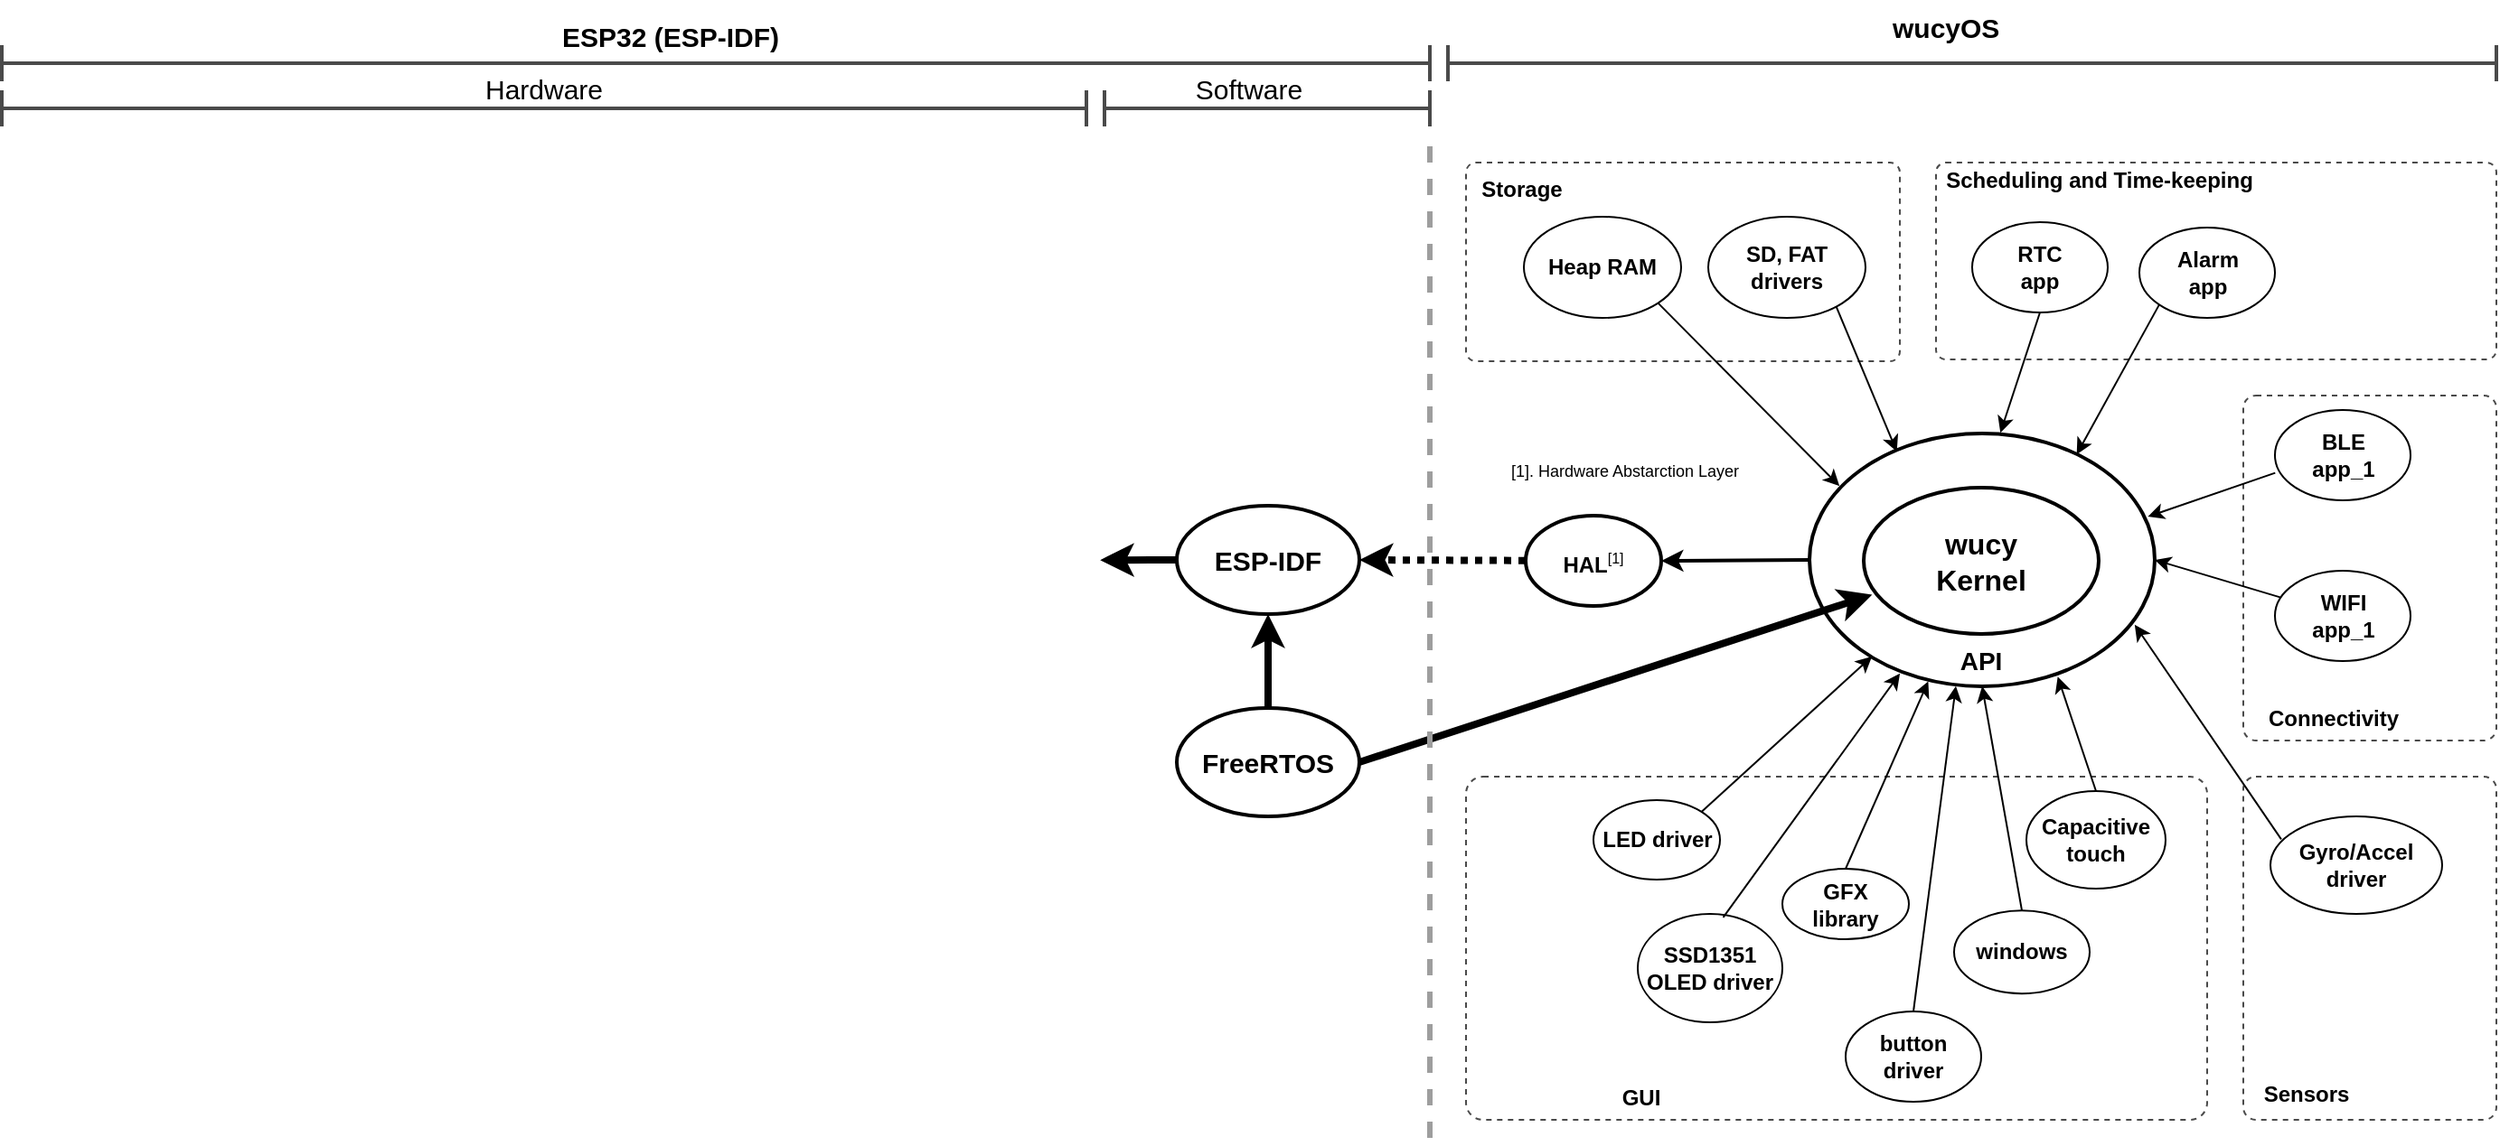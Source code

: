 <mxfile version="12.0.0" type="github" pages="1"><diagram id="uhMls-USeTIrED09NZos" name="Page-1"><mxGraphModel dx="3220" dy="1270" grid="1" gridSize="10" guides="1" tooltips="1" connect="1" arrows="1" fold="1" page="1" pageScale="1" pageWidth="850" pageHeight="1100" math="0" shadow="0"><root><mxCell id="0"/><mxCell id="1" parent="0"/><mxCell id="KH51fDKrw782N3OBTwOU-150" value="" style="rounded=1;whiteSpace=wrap;html=1;strokeWidth=1;glass=0;fillColor=none;arcSize=5;strokeColor=#4A4A4A;dashed=1;" parent="1" vertex="1"><mxGeometry x="410" y="300" width="310" height="109" as="geometry"/></mxCell><mxCell id="KH51fDKrw782N3OBTwOU-149" value="" style="rounded=1;whiteSpace=wrap;html=1;strokeWidth=1;glass=0;fillColor=none;arcSize=5;strokeColor=#4A4A4A;dashed=1;" parent="1" vertex="1"><mxGeometry x="580" y="429" width="140" height="191" as="geometry"/></mxCell><mxCell id="KH51fDKrw782N3OBTwOU-152" value="" style="rounded=1;whiteSpace=wrap;html=1;strokeWidth=1;glass=0;fillColor=none;arcSize=5;strokeColor=#4A4A4A;dashed=1;" parent="1" vertex="1"><mxGeometry x="150" y="300" width="240" height="110" as="geometry"/></mxCell><mxCell id="KH51fDKrw782N3OBTwOU-146" value="" style="rounded=1;whiteSpace=wrap;html=1;strokeWidth=1;glass=0;fillColor=none;arcSize=5;strokeColor=#4A4A4A;dashed=1;" parent="1" vertex="1"><mxGeometry x="580" y="640" width="140" height="190" as="geometry"/></mxCell><mxCell id="KH51fDKrw782N3OBTwOU-114" value="" style="rounded=1;whiteSpace=wrap;html=1;strokeWidth=1;glass=0;fillColor=none;arcSize=5;strokeColor=#4A4A4A;dashed=1;" parent="1" vertex="1"><mxGeometry x="150" y="640" width="410" height="190" as="geometry"/></mxCell><mxCell id="KH51fDKrw782N3OBTwOU-2" value="&lt;b&gt;&lt;br&gt;&lt;/b&gt;" style="ellipse;whiteSpace=wrap;html=1;strokeWidth=2;" parent="1" vertex="1"><mxGeometry x="340" y="450" width="191" height="140" as="geometry"/></mxCell><mxCell id="KH51fDKrw782N3OBTwOU-11" value="&lt;b&gt;&lt;font style=&quot;font-size: 15px&quot;&gt;FreeRTOS&lt;/font&gt;&lt;/b&gt;" style="ellipse;whiteSpace=wrap;html=1;strokeWidth=2;" parent="1" vertex="1"><mxGeometry x="-10" y="602" width="101" height="60" as="geometry"/></mxCell><mxCell id="KH51fDKrw782N3OBTwOU-14" value="&lt;b&gt;windows&lt;br&gt;&lt;/b&gt;" style="ellipse;whiteSpace=wrap;html=1;strokeWidth=1;" parent="1" vertex="1"><mxGeometry x="420" y="714.087" width="75" height="46" as="geometry"/></mxCell><mxCell id="KH51fDKrw782N3OBTwOU-16" value="&lt;span style=&quot;font-family: &amp;#34;helvetica&amp;#34; , &amp;#34;arial&amp;#34; , sans-serif ; font-size: 0px&quot;&gt;%3CmxGraphModel%3E%3Croot%3E%3CmxCell%20id%3D%220%22%2F%3E%3CmxCell%20id%3D%221%22%20parent%3D%220%22%2F%3E%3CmxCell%20id%3D%222%22%20value%3D%22%26lt%3Bb%26gt%3Bdisplay%26lt%3B%2Fb%26gt%3B%22%20style%3D%22ellipse%3BwhiteSpace%3Dwrap%3Bhtml%3D1%3BstrokeWidth%3D1%3B%22%20vertex%3D%221%22%20parent%3D%221%22%3E%3CmxGeometry%20x%3D%22280%22%20y%3D%22360%22%20width%3D%2275%22%20height%3D%2250%22%20as%3D%22geometry%22%2F%3E%3C%2FmxCell%3E%3C%2Froot%3E%3C%2FmxGraphModel%3E&lt;/span&gt;" style="text;html=1;resizable=0;points=[];autosize=1;align=left;verticalAlign=top;spacingTop=-4;" parent="1" vertex="1"><mxGeometry x="206.5" y="746" width="20" height="20" as="geometry"/></mxCell><mxCell id="KH51fDKrw782N3OBTwOU-17" value="&lt;b&gt;GFX &lt;br&gt;library&lt;br&gt;&lt;/b&gt;" style="ellipse;whiteSpace=wrap;html=1;strokeWidth=1;direction=south;" parent="1" vertex="1"><mxGeometry x="325" y="691" width="70" height="39" as="geometry"/></mxCell><mxCell id="KH51fDKrw782N3OBTwOU-21" value="&lt;b&gt;HAL&lt;/b&gt;&lt;sup&gt;&lt;font style=&quot;font-size: 8px&quot;&gt;[1]&lt;br&gt;&lt;/font&gt;&lt;/sup&gt;" style="ellipse;whiteSpace=wrap;html=1;strokeWidth=2;" parent="1" vertex="1"><mxGeometry x="183" y="495.5" width="75" height="50" as="geometry"/></mxCell><mxCell id="KH51fDKrw782N3OBTwOU-22" value="&lt;font style=&quot;font-size: 9px&quot;&gt;[1]. Hardware Abstarction Layer&lt;/font&gt;" style="text;html=1;strokeColor=none;fillColor=none;align=center;verticalAlign=middle;whiteSpace=wrap;rounded=0;strokeWidth=3;" parent="1" vertex="1"><mxGeometry x="170" y="460" width="136" height="20" as="geometry"/></mxCell><mxCell id="KH51fDKrw782N3OBTwOU-25" value="" style="endArrow=classic;html=1;exitX=0;exitY=0.5;exitDx=0;exitDy=0;entryX=1;entryY=0.5;entryDx=0;entryDy=0;strokeWidth=2;" parent="1" source="KH51fDKrw782N3OBTwOU-2" target="KH51fDKrw782N3OBTwOU-21" edge="1"><mxGeometry width="50" height="50" relative="1" as="geometry"><mxPoint x="105.5" y="749" as="sourcePoint"/><mxPoint x="155.5" y="699" as="targetPoint"/></mxGeometry></mxCell><mxCell id="KH51fDKrw782N3OBTwOU-27" value="&lt;font style=&quot;font-size: 12px&quot;&gt;&lt;b&gt;SSD1351&lt;br&gt;OLED driver&lt;/b&gt;&lt;/font&gt;" style="ellipse;whiteSpace=wrap;html=1;strokeWidth=1;" parent="1" vertex="1"><mxGeometry x="245" y="716" width="80" height="60" as="geometry"/></mxCell><mxCell id="KH51fDKrw782N3OBTwOU-42" value="&lt;b&gt;button&lt;br&gt;driver&lt;br&gt;&lt;/b&gt;" style="ellipse;whiteSpace=wrap;html=1;strokeWidth=1;" parent="1" vertex="1"><mxGeometry x="360" y="770" width="75" height="50" as="geometry"/></mxCell><mxCell id="KH51fDKrw782N3OBTwOU-46" value="&lt;b&gt;WIFI&lt;br&gt;&lt;/b&gt;&lt;b&gt;app_1&lt;/b&gt;&lt;b&gt;&lt;br&gt;&lt;/b&gt;" style="ellipse;whiteSpace=wrap;html=1;strokeWidth=1;" parent="1" vertex="1"><mxGeometry x="597.5" y="526" width="75" height="50" as="geometry"/></mxCell><mxCell id="KH51fDKrw782N3OBTwOU-52" value="" style="endArrow=classic;html=1;entryX=1;entryY=0.5;entryDx=0;entryDy=0;" parent="1" source="KH51fDKrw782N3OBTwOU-46" target="KH51fDKrw782N3OBTwOU-2" edge="1"><mxGeometry width="50" height="50" relative="1" as="geometry"><mxPoint x="626.5" y="480" as="sourcePoint"/><mxPoint x="406.875" y="600.6" as="targetPoint"/></mxGeometry></mxCell><mxCell id="KH51fDKrw782N3OBTwOU-68" value="&lt;span&gt;&lt;b&gt;Gyro/Accel&lt;br&gt;driver&lt;/b&gt;&lt;br&gt;&lt;/span&gt;" style="ellipse;whiteSpace=wrap;html=1;strokeWidth=1;" parent="1" vertex="1"><mxGeometry x="595" y="662" width="95" height="54" as="geometry"/></mxCell><mxCell id="KH51fDKrw782N3OBTwOU-69" value="" style="endArrow=classic;html=1;exitX=0.063;exitY=0.235;exitDx=0;exitDy=0;exitPerimeter=0;entryX=0.942;entryY=0.756;entryDx=0;entryDy=0;entryPerimeter=0;" parent="1" source="KH51fDKrw782N3OBTwOU-68" target="KH51fDKrw782N3OBTwOU-2" edge="1"><mxGeometry width="50" height="50" relative="1" as="geometry"><mxPoint x="516.5" y="519" as="sourcePoint"/><mxPoint x="504.5" y="524" as="targetPoint"/></mxGeometry></mxCell><mxCell id="KH51fDKrw782N3OBTwOU-92" value="" style="endArrow=classic;html=1;exitX=0.591;exitY=0.033;exitDx=0;exitDy=0;entryX=0.262;entryY=0.949;entryDx=0;entryDy=0;entryPerimeter=0;exitPerimeter=0;" parent="1" source="KH51fDKrw782N3OBTwOU-27" target="KH51fDKrw782N3OBTwOU-2" edge="1"><mxGeometry width="50" height="50" relative="1" as="geometry"><mxPoint x="452.381" y="615.891" as="sourcePoint"/><mxPoint x="388.756" y="564.38" as="targetPoint"/></mxGeometry></mxCell><mxCell id="KH51fDKrw782N3OBTwOU-101" value="" style="endArrow=classic;html=1;exitX=0.5;exitY=0;exitDx=0;exitDy=0;entryX=0.424;entryY=0.999;entryDx=0;entryDy=0;entryPerimeter=0;" parent="1" source="KH51fDKrw782N3OBTwOU-42" target="KH51fDKrw782N3OBTwOU-2" edge="1"><mxGeometry width="50" height="50" relative="1" as="geometry"><mxPoint x="577.483" y="607.322" as="sourcePoint"/><mxPoint x="513.756" y="555.88" as="targetPoint"/></mxGeometry></mxCell><mxCell id="KH51fDKrw782N3OBTwOU-102" value="" style="endArrow=classic;html=1;exitX=0;exitY=0.5;exitDx=0;exitDy=0;entryX=0.344;entryY=0.98;entryDx=0;entryDy=0;entryPerimeter=0;strokeWidth=1;" parent="1" source="KH51fDKrw782N3OBTwOU-17" target="KH51fDKrw782N3OBTwOU-2" edge="1"><mxGeometry width="50" height="50" relative="1" as="geometry"><mxPoint x="356.225" y="720.7" as="sourcePoint"/><mxPoint x="435.068" y="552.44" as="targetPoint"/></mxGeometry></mxCell><mxCell id="KH51fDKrw782N3OBTwOU-112" value="" style="endArrow=classic;html=1;exitX=0.5;exitY=0;exitDx=0;exitDy=0;entryX=0.5;entryY=1;entryDx=0;entryDy=0;" parent="1" source="KH51fDKrw782N3OBTwOU-14" target="KH51fDKrw782N3OBTwOU-2" edge="1"><mxGeometry width="50" height="50" relative="1" as="geometry"><mxPoint x="395.5" y="660" as="sourcePoint"/><mxPoint x="458.072" y="560.12" as="targetPoint"/></mxGeometry></mxCell><mxCell id="KH51fDKrw782N3OBTwOU-115" value="&lt;b&gt;&lt;font style=&quot;font-size: 12px&quot;&gt;GUI&lt;/font&gt;&lt;/b&gt;" style="text;html=1;strokeColor=none;fillColor=none;align=center;verticalAlign=middle;whiteSpace=wrap;rounded=0;glass=0;fontSize=15;" parent="1" vertex="1"><mxGeometry x="226.5" y="806" width="40" height="20" as="geometry"/></mxCell><mxCell id="KH51fDKrw782N3OBTwOU-116" value="&lt;b&gt;&lt;font style=&quot;font-size: 12px&quot;&gt;LED driver&lt;/font&gt;&lt;/b&gt;" style="ellipse;whiteSpace=wrap;html=1;strokeWidth=1;" parent="1" vertex="1"><mxGeometry x="220.5" y="653" width="70" height="44" as="geometry"/></mxCell><mxCell id="KH51fDKrw782N3OBTwOU-119" value="" style="endArrow=classic;html=1;exitX=1;exitY=0;exitDx=0;exitDy=0;entryX=0.181;entryY=0.882;entryDx=0;entryDy=0;entryPerimeter=0;" parent="1" source="KH51fDKrw782N3OBTwOU-116" target="KH51fDKrw782N3OBTwOU-2" edge="1"><mxGeometry width="50" height="50" relative="1" as="geometry"><mxPoint x="601.174" y="602.231" as="sourcePoint"/><mxPoint x="500.582" y="547.359" as="targetPoint"/></mxGeometry></mxCell><mxCell id="KH51fDKrw782N3OBTwOU-122" value="&lt;b&gt;RTC&lt;br&gt;app&lt;br&gt;&lt;/b&gt;" style="ellipse;whiteSpace=wrap;html=1;strokeWidth=1;" parent="1" vertex="1"><mxGeometry x="430" y="333" width="75" height="50" as="geometry"/></mxCell><mxCell id="KH51fDKrw782N3OBTwOU-123" value="" style="endArrow=classic;html=1;exitX=0.5;exitY=1;exitDx=0;exitDy=0;entryX=0.553;entryY=-0.003;entryDx=0;entryDy=0;entryPerimeter=0;" parent="1" source="KH51fDKrw782N3OBTwOU-122" target="KH51fDKrw782N3OBTwOU-2" edge="1"><mxGeometry width="50" height="50" relative="1" as="geometry"><mxPoint x="636.5" y="490" as="sourcePoint"/><mxPoint x="670" y="350" as="targetPoint"/></mxGeometry></mxCell><mxCell id="KH51fDKrw782N3OBTwOU-124" value="&lt;b&gt;BLE&lt;br&gt;app_1&lt;br&gt;&lt;/b&gt;" style="ellipse;whiteSpace=wrap;html=1;strokeWidth=1;" parent="1" vertex="1"><mxGeometry x="597.5" y="437" width="75" height="50" as="geometry"/></mxCell><mxCell id="KH51fDKrw782N3OBTwOU-125" value="" style="endArrow=classic;html=1;entryX=0.98;entryY=0.329;entryDx=0;entryDy=0;exitX=0.002;exitY=0.696;exitDx=0;exitDy=0;exitPerimeter=0;entryPerimeter=0;" parent="1" source="KH51fDKrw782N3OBTwOU-124" target="KH51fDKrw782N3OBTwOU-2" edge="1"><mxGeometry width="50" height="50" relative="1" as="geometry"><mxPoint x="600" y="380" as="sourcePoint"/><mxPoint x="480" y="409" as="targetPoint"/></mxGeometry></mxCell><mxCell id="KH51fDKrw782N3OBTwOU-128" value="&lt;b&gt;&lt;font style=&quot;font-size: 12px&quot;&gt;Sensors&lt;/font&gt;&lt;/b&gt;" style="text;html=1;strokeColor=none;fillColor=none;align=center;verticalAlign=middle;whiteSpace=wrap;rounded=0;glass=0;" parent="1" vertex="1"><mxGeometry x="595" y="806" width="40" height="20" as="geometry"/></mxCell><mxCell id="KH51fDKrw782N3OBTwOU-131" value="&lt;b&gt;&lt;font style=&quot;font-size: 12px&quot;&gt;Connectivity&lt;/font&gt;&lt;/b&gt;" style="text;html=1;strokeColor=none;fillColor=none;align=center;verticalAlign=middle;whiteSpace=wrap;rounded=0;glass=0;" parent="1" vertex="1"><mxGeometry x="610" y="601" width="40" height="14" as="geometry"/></mxCell><mxCell id="KH51fDKrw782N3OBTwOU-133" value="&lt;b&gt;&lt;font style=&quot;font-size: 12px&quot;&gt;Scheduling and Time-keeping&lt;/font&gt;&lt;/b&gt;" style="text;html=1;strokeColor=none;fillColor=none;align=center;verticalAlign=middle;whiteSpace=wrap;rounded=0;glass=0;" parent="1" vertex="1"><mxGeometry x="379" y="300" width="243" height="20" as="geometry"/></mxCell><mxCell id="KH51fDKrw782N3OBTwOU-142" value="&lt;b style=&quot;font-size: 16px&quot;&gt;&lt;font style=&quot;font-size: 16px&quot;&gt;wucy&lt;br&gt;Kernel&lt;/font&gt;&lt;br&gt;&lt;/b&gt;" style="ellipse;whiteSpace=wrap;html=1;strokeWidth=2;" parent="1" vertex="1"><mxGeometry x="370" y="480" width="130" height="81" as="geometry"/></mxCell><mxCell id="KH51fDKrw782N3OBTwOU-143" value="&lt;b&gt;&lt;font style=&quot;font-size: 14px&quot;&gt;API&lt;/font&gt;&lt;/b&gt;" style="text;html=1;strokeColor=none;fillColor=none;align=center;verticalAlign=middle;whiteSpace=wrap;rounded=0;glass=0;" parent="1" vertex="1"><mxGeometry x="395" y="566.128" width="80" height="20" as="geometry"/></mxCell><mxCell id="KH51fDKrw782N3OBTwOU-147" value="&lt;b&gt;SD, FAT &lt;br&gt;drivers&lt;br&gt;&lt;/b&gt;" style="ellipse;whiteSpace=wrap;html=1;strokeWidth=1;" parent="1" vertex="1"><mxGeometry x="284" y="330" width="87" height="56" as="geometry"/></mxCell><mxCell id="KH51fDKrw782N3OBTwOU-151" value="" style="endArrow=classic;html=1;exitX=0.813;exitY=0.884;exitDx=0;exitDy=0;exitPerimeter=0;entryX=0.253;entryY=0.072;entryDx=0;entryDy=0;entryPerimeter=0;" parent="1" source="KH51fDKrw782N3OBTwOU-147" target="KH51fDKrw782N3OBTwOU-2" edge="1"><mxGeometry width="50" height="50" relative="1" as="geometry"><mxPoint x="562" y="403" as="sourcePoint"/><mxPoint x="387" y="458" as="targetPoint"/></mxGeometry></mxCell><mxCell id="KH51fDKrw782N3OBTwOU-153" value="&lt;b&gt;&lt;font style=&quot;font-size: 12px&quot;&gt;Storage&lt;/font&gt;&lt;/b&gt;" style="text;html=1;strokeColor=none;fillColor=none;align=center;verticalAlign=middle;whiteSpace=wrap;rounded=0;glass=0;" parent="1" vertex="1"><mxGeometry x="161" y="304.5" width="40" height="20" as="geometry"/></mxCell><mxCell id="KH51fDKrw782N3OBTwOU-154" value="" style="shape=crossbar;whiteSpace=wrap;html=1;rounded=1;glass=0;strokeColor=#4A4A4A;strokeWidth=2;fillColor=none;fontSize=15;" parent="1" vertex="1"><mxGeometry x="140" y="235" width="580" height="20" as="geometry"/></mxCell><mxCell id="KH51fDKrw782N3OBTwOU-158" value="" style="shape=crossbar;whiteSpace=wrap;html=1;rounded=1;glass=0;strokeColor=#4A4A4A;strokeWidth=2;fillColor=none;fontSize=15;" parent="1" vertex="1"><mxGeometry x="-660" y="235" width="790" height="20" as="geometry"/></mxCell><mxCell id="KH51fDKrw782N3OBTwOU-167" value="&lt;span style=&quot;font-size: 15px&quot;&gt;&lt;b&gt;ESP32 (ESP-IDF)&lt;/b&gt;&lt;/span&gt;" style="text;html=1;strokeColor=none;fillColor=none;align=center;verticalAlign=middle;whiteSpace=wrap;rounded=0;glass=0;" parent="1" vertex="1"><mxGeometry x="-370" y="220" width="160" height="20" as="geometry"/></mxCell><mxCell id="KH51fDKrw782N3OBTwOU-169" value="&lt;b&gt;wucyOS&lt;/b&gt;" style="text;html=1;fontSize=15;" parent="1" vertex="1"><mxGeometry x="384" y="210" width="102" height="30" as="geometry"/></mxCell><mxCell id="KH51fDKrw782N3OBTwOU-170" value="&lt;b&gt;Heap RAM&lt;br&gt;&lt;/b&gt;" style="ellipse;whiteSpace=wrap;html=1;strokeWidth=1;" parent="1" vertex="1"><mxGeometry x="182" y="330" width="87" height="56" as="geometry"/></mxCell><mxCell id="KH51fDKrw782N3OBTwOU-171" value="" style="endArrow=classic;html=1;exitX=1;exitY=1;exitDx=0;exitDy=0;entryX=0.087;entryY=0.208;entryDx=0;entryDy=0;entryPerimeter=0;" parent="1" source="KH51fDKrw782N3OBTwOU-170" target="KH51fDKrw782N3OBTwOU-2" edge="1"><mxGeometry width="50" height="50" relative="1" as="geometry"><mxPoint x="365.731" y="419.504" as="sourcePoint"/><mxPoint x="398.323" y="470.08" as="targetPoint"/></mxGeometry></mxCell><mxCell id="O8MOdkX1J3JtPiUvuMCj-11" value="" style="shape=image;verticalLabelPosition=bottom;labelBackgroundColor=#ffffff;verticalAlign=top;aspect=fixed;imageAspect=0;image=http://esp32.net/images/_resources/ESP32_Function_Block_Diagram.svg;" vertex="1" parent="1"><mxGeometry x="-660" y="278" width="607" height="538" as="geometry"/></mxCell><mxCell id="O8MOdkX1J3JtPiUvuMCj-19" value="&lt;font&gt;&lt;b&gt;&lt;font style=&quot;font-size: 15px&quot;&gt;ESP-IDF&lt;/font&gt;&lt;/b&gt;&lt;br&gt;&lt;/font&gt;" style="ellipse;whiteSpace=wrap;html=1;strokeWidth=2;" vertex="1" parent="1"><mxGeometry x="-10" y="490" width="101" height="60" as="geometry"/></mxCell><mxCell id="O8MOdkX1J3JtPiUvuMCj-20" value="&lt;span&gt;&lt;b&gt;Capacitive &lt;br&gt;touch&lt;/b&gt;&lt;br&gt;&lt;/span&gt;" style="ellipse;whiteSpace=wrap;html=1;strokeWidth=1;" vertex="1" parent="1"><mxGeometry x="460" y="648" width="77" height="54" as="geometry"/></mxCell><mxCell id="O8MOdkX1J3JtPiUvuMCj-21" value="" style="endArrow=classic;html=1;entryX=1;entryY=0.5;entryDx=0;entryDy=0;strokeWidth=4;dashed=1;dashPattern=1 1;" edge="1" parent="1" source="KH51fDKrw782N3OBTwOU-21" target="O8MOdkX1J3JtPiUvuMCj-19"><mxGeometry width="50" height="50" relative="1" as="geometry"><mxPoint x="210.0" y="553" as="sourcePoint"/><mxPoint x="90.5" y="553.5" as="targetPoint"/></mxGeometry></mxCell><mxCell id="O8MOdkX1J3JtPiUvuMCj-23" value="" style="endArrow=classic;html=1;exitX=0;exitY=0.5;exitDx=0;exitDy=0;entryX=1.001;entryY=0.45;entryDx=0;entryDy=0;strokeWidth=4;entryPerimeter=0;" edge="1" parent="1" source="O8MOdkX1J3JtPiUvuMCj-19" target="O8MOdkX1J3JtPiUvuMCj-11"><mxGeometry width="50" height="50" relative="1" as="geometry"><mxPoint x="350.0" y="530" as="sourcePoint"/><mxPoint x="230.5" y="530.5" as="targetPoint"/></mxGeometry></mxCell><mxCell id="O8MOdkX1J3JtPiUvuMCj-28" value="" style="endArrow=classic;html=1;exitX=1;exitY=0.5;exitDx=0;exitDy=0;entryX=0.036;entryY=0.732;entryDx=0;entryDy=0;strokeWidth=4;entryPerimeter=0;" edge="1" parent="1" source="KH51fDKrw782N3OBTwOU-11" target="KH51fDKrw782N3OBTwOU-142"><mxGeometry width="50" height="50" relative="1" as="geometry"><mxPoint x="350.0" y="530" as="sourcePoint"/><mxPoint x="230.5" y="530.5" as="targetPoint"/></mxGeometry></mxCell><mxCell id="O8MOdkX1J3JtPiUvuMCj-33" value="" style="shape=crossbar;whiteSpace=wrap;html=1;rounded=1;glass=0;strokeColor=#4A4A4A;strokeWidth=2;fillColor=none;fontSize=15;" vertex="1" parent="1"><mxGeometry x="-50" y="260" width="180" height="20" as="geometry"/></mxCell><mxCell id="O8MOdkX1J3JtPiUvuMCj-34" value="" style="shape=crossbar;whiteSpace=wrap;html=1;rounded=1;glass=0;strokeColor=#4A4A4A;strokeWidth=2;fillColor=none;fontSize=15;" vertex="1" parent="1"><mxGeometry x="-660" y="260" width="600" height="20" as="geometry"/></mxCell><mxCell id="O8MOdkX1J3JtPiUvuMCj-35" value="&lt;span style=&quot;font-size: 15px&quot;&gt;&lt;span&gt;Hardware&lt;/span&gt;&lt;/span&gt;" style="text;html=1;strokeColor=none;fillColor=none;align=center;verticalAlign=middle;whiteSpace=wrap;rounded=0;glass=0;fontStyle=0" vertex="1" parent="1"><mxGeometry x="-440" y="249" width="160" height="20" as="geometry"/></mxCell><mxCell id="O8MOdkX1J3JtPiUvuMCj-36" value="&lt;span style=&quot;font-size: 15px&quot;&gt;&lt;span&gt;Software&lt;/span&gt;&lt;/span&gt;" style="text;html=1;strokeColor=none;fillColor=none;align=center;verticalAlign=middle;whiteSpace=wrap;rounded=0;glass=0;fontStyle=0" vertex="1" parent="1"><mxGeometry x="-50" y="249" width="160" height="20" as="geometry"/></mxCell><mxCell id="O8MOdkX1J3JtPiUvuMCj-37" value="" style="endArrow=classic;html=1;exitX=0.5;exitY=0;exitDx=0;exitDy=0;entryX=0.719;entryY=0.962;entryDx=0;entryDy=0;entryPerimeter=0;" edge="1" parent="1" source="O8MOdkX1J3JtPiUvuMCj-20" target="KH51fDKrw782N3OBTwOU-2"><mxGeometry width="50" height="50" relative="1" as="geometry"><mxPoint x="593.989" y="609.69" as="sourcePoint"/><mxPoint x="529.922" y="565.84" as="targetPoint"/></mxGeometry></mxCell><mxCell id="O8MOdkX1J3JtPiUvuMCj-38" value="" style="endArrow=none;dashed=1;html=1;strokeColor=#9E9E9E;strokeWidth=3;" edge="1" parent="1"><mxGeometry width="50" height="50" relative="1" as="geometry"><mxPoint x="130" y="291" as="sourcePoint"/><mxPoint x="130" y="841" as="targetPoint"/></mxGeometry></mxCell><mxCell id="O8MOdkX1J3JtPiUvuMCj-43" value="&lt;b&gt;Alarm &lt;br&gt;app&lt;br&gt;&lt;/b&gt;" style="ellipse;whiteSpace=wrap;html=1;strokeWidth=1;" vertex="1" parent="1"><mxGeometry x="522.5" y="336" width="75" height="50" as="geometry"/></mxCell><mxCell id="O8MOdkX1J3JtPiUvuMCj-45" value="" style="endArrow=classic;html=1;exitX=0;exitY=1;exitDx=0;exitDy=0;entryX=0.774;entryY=0.083;entryDx=0;entryDy=0;entryPerimeter=0;" edge="1" parent="1" source="O8MOdkX1J3JtPiUvuMCj-43" target="KH51fDKrw782N3OBTwOU-2"><mxGeometry width="50" height="50" relative="1" as="geometry"><mxPoint x="477.5" y="393" as="sourcePoint"/><mxPoint x="455.623" y="459.58" as="targetPoint"/></mxGeometry></mxCell><mxCell id="O8MOdkX1J3JtPiUvuMCj-49" value="" style="endArrow=classic;html=1;exitX=0.5;exitY=0;exitDx=0;exitDy=0;entryX=0.5;entryY=1;entryDx=0;entryDy=0;strokeWidth=4;" edge="1" parent="1" source="KH51fDKrw782N3OBTwOU-11" target="O8MOdkX1J3JtPiUvuMCj-19"><mxGeometry width="50" height="50" relative="1" as="geometry"><mxPoint x="4.547e-13" y="530" as="sourcePoint"/><mxPoint x="-42.393" y="530.1" as="targetPoint"/></mxGeometry></mxCell></root></mxGraphModel></diagram></mxfile>